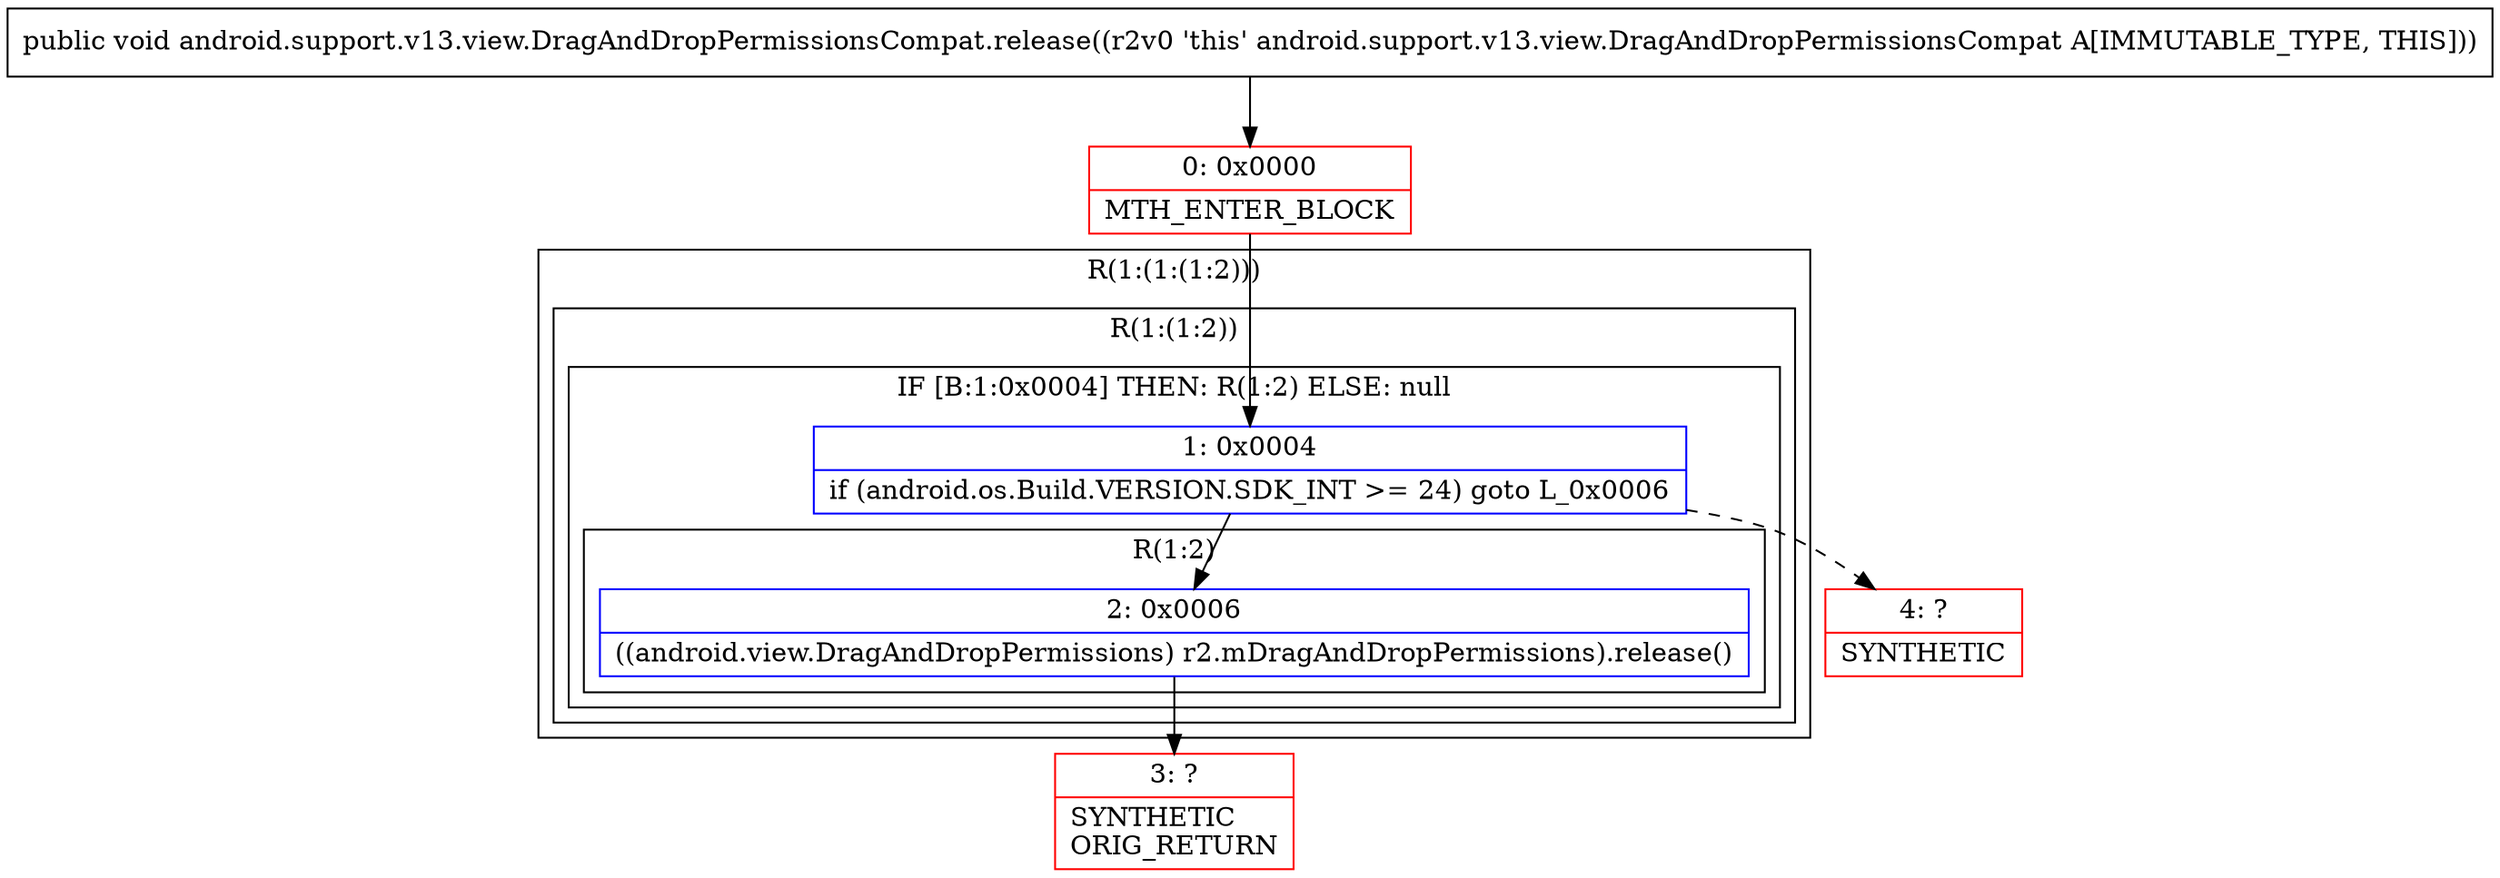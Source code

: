 digraph "CFG forandroid.support.v13.view.DragAndDropPermissionsCompat.release()V" {
subgraph cluster_Region_733133849 {
label = "R(1:(1:(1:2)))";
node [shape=record,color=blue];
subgraph cluster_Region_85214060 {
label = "R(1:(1:2))";
node [shape=record,color=blue];
subgraph cluster_IfRegion_1714479669 {
label = "IF [B:1:0x0004] THEN: R(1:2) ELSE: null";
node [shape=record,color=blue];
Node_1 [shape=record,label="{1\:\ 0x0004|if (android.os.Build.VERSION.SDK_INT \>= 24) goto L_0x0006\l}"];
subgraph cluster_Region_2006439990 {
label = "R(1:2)";
node [shape=record,color=blue];
Node_2 [shape=record,label="{2\:\ 0x0006|((android.view.DragAndDropPermissions) r2.mDragAndDropPermissions).release()\l}"];
}
}
}
}
Node_0 [shape=record,color=red,label="{0\:\ 0x0000|MTH_ENTER_BLOCK\l}"];
Node_3 [shape=record,color=red,label="{3\:\ ?|SYNTHETIC\lORIG_RETURN\l}"];
Node_4 [shape=record,color=red,label="{4\:\ ?|SYNTHETIC\l}"];
MethodNode[shape=record,label="{public void android.support.v13.view.DragAndDropPermissionsCompat.release((r2v0 'this' android.support.v13.view.DragAndDropPermissionsCompat A[IMMUTABLE_TYPE, THIS])) }"];
MethodNode -> Node_0;
Node_1 -> Node_2;
Node_1 -> Node_4[style=dashed];
Node_2 -> Node_3;
Node_0 -> Node_1;
}

